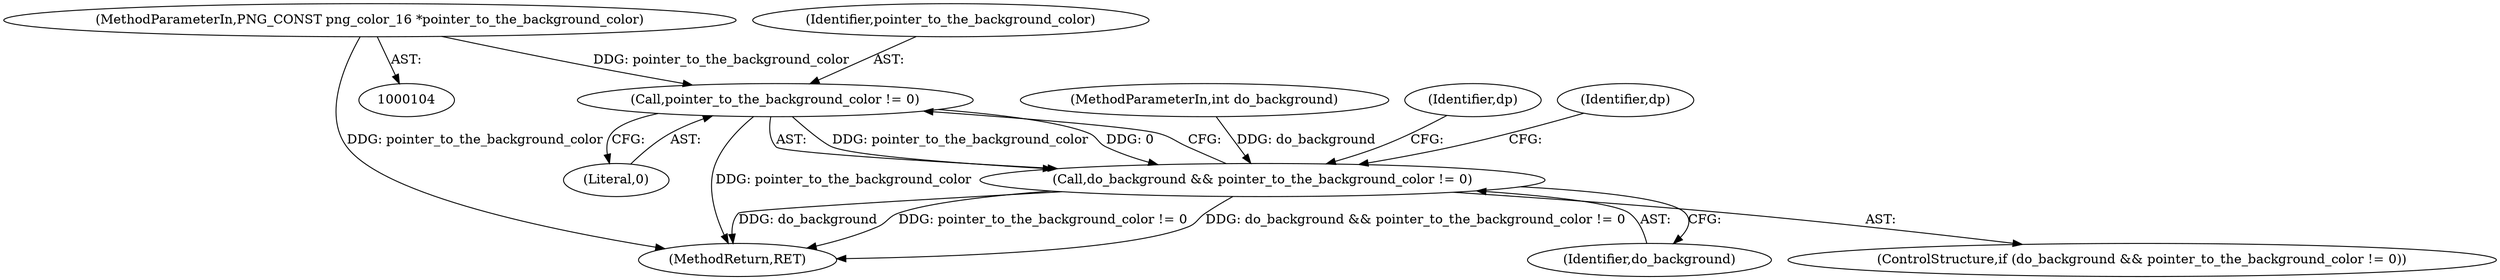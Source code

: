 digraph "1_Android_9d4853418ab2f754c2b63e091c29c5529b8b86ca_45@pointer" {
"1000186" [label="(Call,pointer_to_the_background_color != 0)"];
"1000116" [label="(MethodParameterIn,PNG_CONST png_color_16 *pointer_to_the_background_color)"];
"1000184" [label="(Call,do_background && pointer_to_the_background_color != 0)"];
"1000115" [label="(MethodParameterIn,int do_background)"];
"1000188" [label="(Literal,0)"];
"1000191" [label="(Identifier,dp)"];
"1000116" [label="(MethodParameterIn,PNG_CONST png_color_16 *pointer_to_the_background_color)"];
"1000187" [label="(Identifier,pointer_to_the_background_color)"];
"1000183" [label="(ControlStructure,if (do_background && pointer_to_the_background_color != 0))"];
"1000199" [label="(Identifier,dp)"];
"1000184" [label="(Call,do_background && pointer_to_the_background_color != 0)"];
"1000186" [label="(Call,pointer_to_the_background_color != 0)"];
"1000185" [label="(Identifier,do_background)"];
"1000219" [label="(MethodReturn,RET)"];
"1000186" -> "1000184"  [label="AST: "];
"1000186" -> "1000188"  [label="CFG: "];
"1000187" -> "1000186"  [label="AST: "];
"1000188" -> "1000186"  [label="AST: "];
"1000184" -> "1000186"  [label="CFG: "];
"1000186" -> "1000219"  [label="DDG: pointer_to_the_background_color"];
"1000186" -> "1000184"  [label="DDG: pointer_to_the_background_color"];
"1000186" -> "1000184"  [label="DDG: 0"];
"1000116" -> "1000186"  [label="DDG: pointer_to_the_background_color"];
"1000116" -> "1000104"  [label="AST: "];
"1000116" -> "1000219"  [label="DDG: pointer_to_the_background_color"];
"1000184" -> "1000183"  [label="AST: "];
"1000184" -> "1000185"  [label="CFG: "];
"1000185" -> "1000184"  [label="AST: "];
"1000191" -> "1000184"  [label="CFG: "];
"1000199" -> "1000184"  [label="CFG: "];
"1000184" -> "1000219"  [label="DDG: do_background"];
"1000184" -> "1000219"  [label="DDG: pointer_to_the_background_color != 0"];
"1000184" -> "1000219"  [label="DDG: do_background && pointer_to_the_background_color != 0"];
"1000115" -> "1000184"  [label="DDG: do_background"];
}

